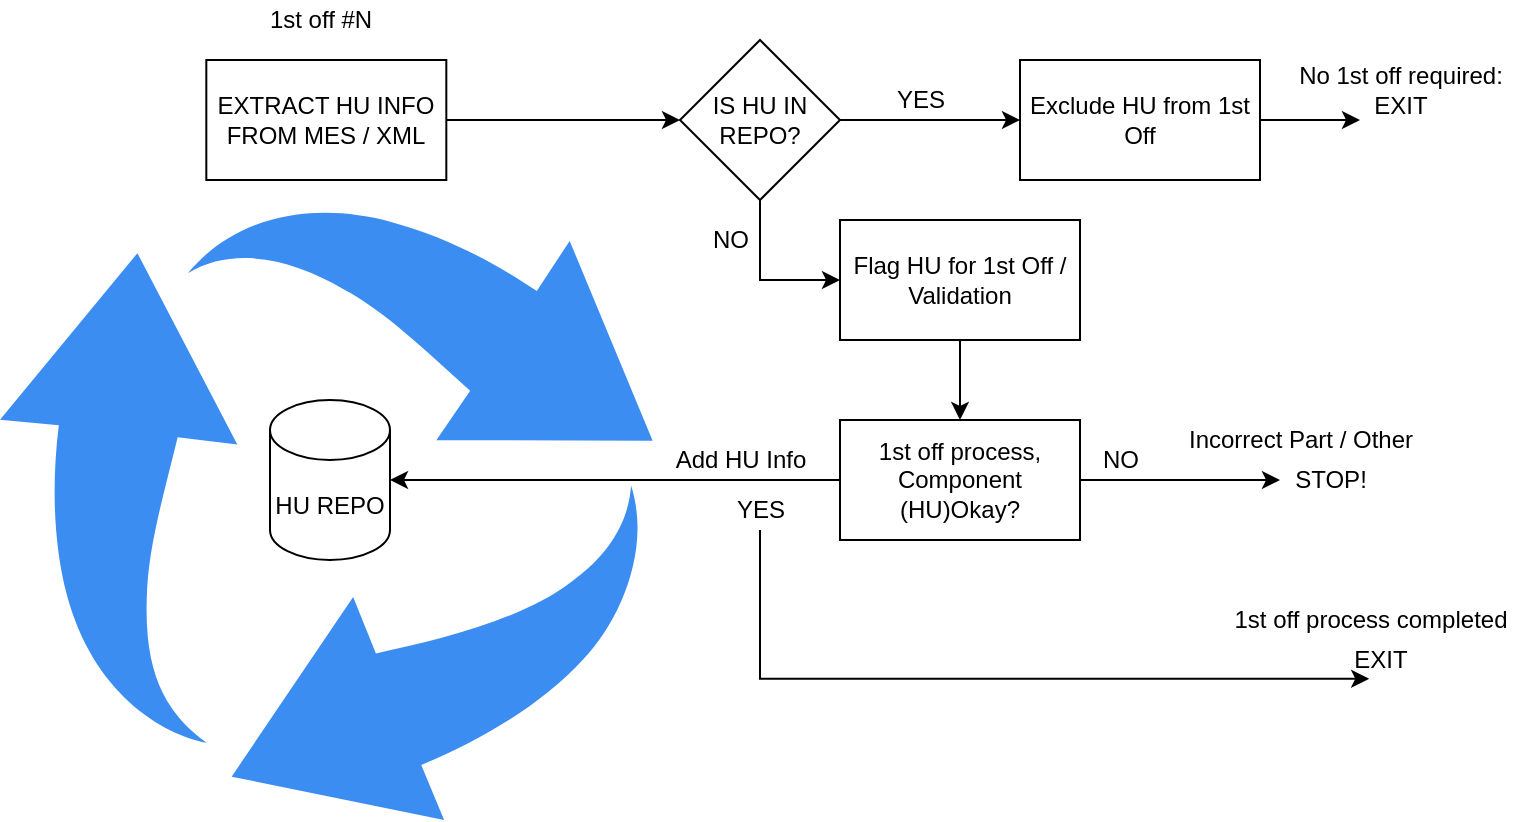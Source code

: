 <mxfile version="14.6.5" type="github">
  <diagram id="R-5-6V9GteGtoMgAYk9a" name="Page-1">
    <mxGraphModel dx="1038" dy="547" grid="1" gridSize="10" guides="1" tooltips="1" connect="1" arrows="1" fold="1" page="1" pageScale="1" pageWidth="827" pageHeight="1169" math="0" shadow="0">
      <root>
        <mxCell id="0" />
        <mxCell id="1" parent="0" />
        <mxCell id="22jzKTK2Y5X5y6aqijWc-30" style="edgeStyle=orthogonalEdgeStyle;rounded=0;orthogonalLoop=1;jettySize=auto;html=1;exitX=1;exitY=0.5;exitDx=0;exitDy=0;" edge="1" parent="1" source="22jzKTK2Y5X5y6aqijWc-2">
          <mxGeometry relative="1" as="geometry">
            <mxPoint x="400" y="110" as="targetPoint" />
          </mxGeometry>
        </mxCell>
        <mxCell id="22jzKTK2Y5X5y6aqijWc-2" value="EXTRACT HU INFO FROM MES / XML" style="rounded=0;whiteSpace=wrap;html=1;" vertex="1" parent="1">
          <mxGeometry x="163.16" y="80" width="120" height="60" as="geometry" />
        </mxCell>
        <mxCell id="22jzKTK2Y5X5y6aqijWc-9" value="1st off #N" style="text;html=1;align=center;verticalAlign=middle;resizable=0;points=[];autosize=1;strokeColor=none;" vertex="1" parent="1">
          <mxGeometry x="185" y="50" width="70" height="20" as="geometry" />
        </mxCell>
        <mxCell id="22jzKTK2Y5X5y6aqijWc-27" value="" style="html=1;aspect=fixed;strokeColor=none;shadow=0;align=center;verticalAlign=top;fillColor=#3B8DF1;shape=mxgraph.gcp2.arrow_cycle" vertex="1" parent="1">
          <mxGeometry x="60" y="150" width="326.32" height="310" as="geometry" />
        </mxCell>
        <mxCell id="22jzKTK2Y5X5y6aqijWc-33" style="edgeStyle=orthogonalEdgeStyle;rounded=0;orthogonalLoop=1;jettySize=auto;html=1;exitX=1;exitY=0.5;exitDx=0;exitDy=0;entryX=0;entryY=0.5;entryDx=0;entryDy=0;" edge="1" parent="1" source="22jzKTK2Y5X5y6aqijWc-28" target="22jzKTK2Y5X5y6aqijWc-34">
          <mxGeometry relative="1" as="geometry">
            <mxPoint x="540" y="190" as="targetPoint" />
          </mxGeometry>
        </mxCell>
        <mxCell id="22jzKTK2Y5X5y6aqijWc-39" style="edgeStyle=orthogonalEdgeStyle;rounded=0;orthogonalLoop=1;jettySize=auto;html=1;exitX=0.5;exitY=1;exitDx=0;exitDy=0;entryX=0;entryY=0.5;entryDx=0;entryDy=0;" edge="1" parent="1" source="22jzKTK2Y5X5y6aqijWc-28" target="22jzKTK2Y5X5y6aqijWc-38">
          <mxGeometry relative="1" as="geometry" />
        </mxCell>
        <mxCell id="22jzKTK2Y5X5y6aqijWc-28" value="IS HU IN REPO?" style="rhombus;whiteSpace=wrap;html=1;" vertex="1" parent="1">
          <mxGeometry x="400" y="70" width="80" height="80" as="geometry" />
        </mxCell>
        <mxCell id="22jzKTK2Y5X5y6aqijWc-29" value="HU REPO" style="shape=cylinder3;whiteSpace=wrap;html=1;boundedLbl=1;backgroundOutline=1;size=15;" vertex="1" parent="1">
          <mxGeometry x="195" y="250" width="60" height="80" as="geometry" />
        </mxCell>
        <mxCell id="22jzKTK2Y5X5y6aqijWc-32" value="NO" style="text;html=1;align=center;verticalAlign=middle;resizable=0;points=[];autosize=1;strokeColor=none;" vertex="1" parent="1">
          <mxGeometry x="410" y="160" width="30" height="20" as="geometry" />
        </mxCell>
        <mxCell id="22jzKTK2Y5X5y6aqijWc-36" style="edgeStyle=orthogonalEdgeStyle;rounded=0;orthogonalLoop=1;jettySize=auto;html=1;exitX=1;exitY=0.5;exitDx=0;exitDy=0;" edge="1" parent="1" source="22jzKTK2Y5X5y6aqijWc-34">
          <mxGeometry relative="1" as="geometry">
            <mxPoint x="740" y="110" as="targetPoint" />
          </mxGeometry>
        </mxCell>
        <mxCell id="22jzKTK2Y5X5y6aqijWc-34" value="Exclude HU from 1st Off" style="rounded=0;whiteSpace=wrap;html=1;" vertex="1" parent="1">
          <mxGeometry x="570" y="80" width="120" height="60" as="geometry" />
        </mxCell>
        <mxCell id="22jzKTK2Y5X5y6aqijWc-35" value="YES" style="text;html=1;align=center;verticalAlign=middle;resizable=0;points=[];autosize=1;strokeColor=none;" vertex="1" parent="1">
          <mxGeometry x="500" y="90" width="40" height="20" as="geometry" />
        </mxCell>
        <mxCell id="22jzKTK2Y5X5y6aqijWc-37" value="No 1st off required:&lt;br&gt;EXIT" style="text;html=1;align=center;verticalAlign=middle;resizable=0;points=[];autosize=1;strokeColor=none;" vertex="1" parent="1">
          <mxGeometry x="700" y="80" width="120" height="30" as="geometry" />
        </mxCell>
        <mxCell id="22jzKTK2Y5X5y6aqijWc-41" style="edgeStyle=orthogonalEdgeStyle;rounded=0;orthogonalLoop=1;jettySize=auto;html=1;exitX=0.5;exitY=1;exitDx=0;exitDy=0;entryX=0.5;entryY=0;entryDx=0;entryDy=0;" edge="1" parent="1" source="22jzKTK2Y5X5y6aqijWc-38" target="22jzKTK2Y5X5y6aqijWc-40">
          <mxGeometry relative="1" as="geometry" />
        </mxCell>
        <mxCell id="22jzKTK2Y5X5y6aqijWc-38" value="Flag HU for 1st Off / Validation" style="rounded=0;whiteSpace=wrap;html=1;" vertex="1" parent="1">
          <mxGeometry x="480" y="160" width="120" height="60" as="geometry" />
        </mxCell>
        <mxCell id="22jzKTK2Y5X5y6aqijWc-42" style="edgeStyle=orthogonalEdgeStyle;rounded=0;orthogonalLoop=1;jettySize=auto;html=1;exitX=0;exitY=0.5;exitDx=0;exitDy=0;entryX=1;entryY=0.5;entryDx=0;entryDy=0;entryPerimeter=0;" edge="1" parent="1" source="22jzKTK2Y5X5y6aqijWc-40" target="22jzKTK2Y5X5y6aqijWc-29">
          <mxGeometry relative="1" as="geometry" />
        </mxCell>
        <mxCell id="22jzKTK2Y5X5y6aqijWc-46" style="edgeStyle=orthogonalEdgeStyle;rounded=0;orthogonalLoop=1;jettySize=auto;html=1;exitX=1;exitY=0.5;exitDx=0;exitDy=0;" edge="1" parent="1" source="22jzKTK2Y5X5y6aqijWc-40" target="22jzKTK2Y5X5y6aqijWc-45">
          <mxGeometry relative="1" as="geometry" />
        </mxCell>
        <mxCell id="22jzKTK2Y5X5y6aqijWc-40" value="1st off process, Component (HU)Okay?" style="rounded=0;whiteSpace=wrap;html=1;" vertex="1" parent="1">
          <mxGeometry x="480" y="260" width="120" height="60" as="geometry" />
        </mxCell>
        <mxCell id="22jzKTK2Y5X5y6aqijWc-43" value="Add HU Info" style="text;html=1;align=center;verticalAlign=middle;resizable=0;points=[];autosize=1;strokeColor=none;" vertex="1" parent="1">
          <mxGeometry x="390" y="270" width="80" height="20" as="geometry" />
        </mxCell>
        <mxCell id="22jzKTK2Y5X5y6aqijWc-51" style="edgeStyle=orthogonalEdgeStyle;rounded=0;orthogonalLoop=1;jettySize=auto;html=1;entryX=0.365;entryY=0.97;entryDx=0;entryDy=0;entryPerimeter=0;" edge="1" parent="1" source="22jzKTK2Y5X5y6aqijWc-44" target="22jzKTK2Y5X5y6aqijWc-50">
          <mxGeometry relative="1" as="geometry">
            <Array as="points">
              <mxPoint x="440" y="389" />
            </Array>
          </mxGeometry>
        </mxCell>
        <mxCell id="22jzKTK2Y5X5y6aqijWc-44" value="YES" style="text;html=1;align=center;verticalAlign=middle;resizable=0;points=[];autosize=1;strokeColor=none;" vertex="1" parent="1">
          <mxGeometry x="420" y="295" width="40" height="20" as="geometry" />
        </mxCell>
        <mxCell id="22jzKTK2Y5X5y6aqijWc-45" value="STOP!" style="text;html=1;align=center;verticalAlign=middle;resizable=0;points=[];autosize=1;strokeColor=none;" vertex="1" parent="1">
          <mxGeometry x="700" y="280" width="50" height="20" as="geometry" />
        </mxCell>
        <mxCell id="22jzKTK2Y5X5y6aqijWc-47" value="NO" style="text;html=1;align=center;verticalAlign=middle;resizable=0;points=[];autosize=1;strokeColor=none;" vertex="1" parent="1">
          <mxGeometry x="605" y="270" width="30" height="20" as="geometry" />
        </mxCell>
        <mxCell id="22jzKTK2Y5X5y6aqijWc-50" value="EXIT" style="text;html=1;align=center;verticalAlign=middle;resizable=0;points=[];autosize=1;strokeColor=none;" vertex="1" parent="1">
          <mxGeometry x="730" y="370" width="40" height="20" as="geometry" />
        </mxCell>
        <mxCell id="22jzKTK2Y5X5y6aqijWc-52" value="Incorrect Part / Other" style="text;html=1;align=center;verticalAlign=middle;resizable=0;points=[];autosize=1;strokeColor=none;" vertex="1" parent="1">
          <mxGeometry x="645" y="260" width="130" height="20" as="geometry" />
        </mxCell>
        <mxCell id="22jzKTK2Y5X5y6aqijWc-53" value="1st off process completed" style="text;html=1;align=center;verticalAlign=middle;resizable=0;points=[];autosize=1;strokeColor=none;" vertex="1" parent="1">
          <mxGeometry x="670" y="350" width="150" height="20" as="geometry" />
        </mxCell>
      </root>
    </mxGraphModel>
  </diagram>
</mxfile>
